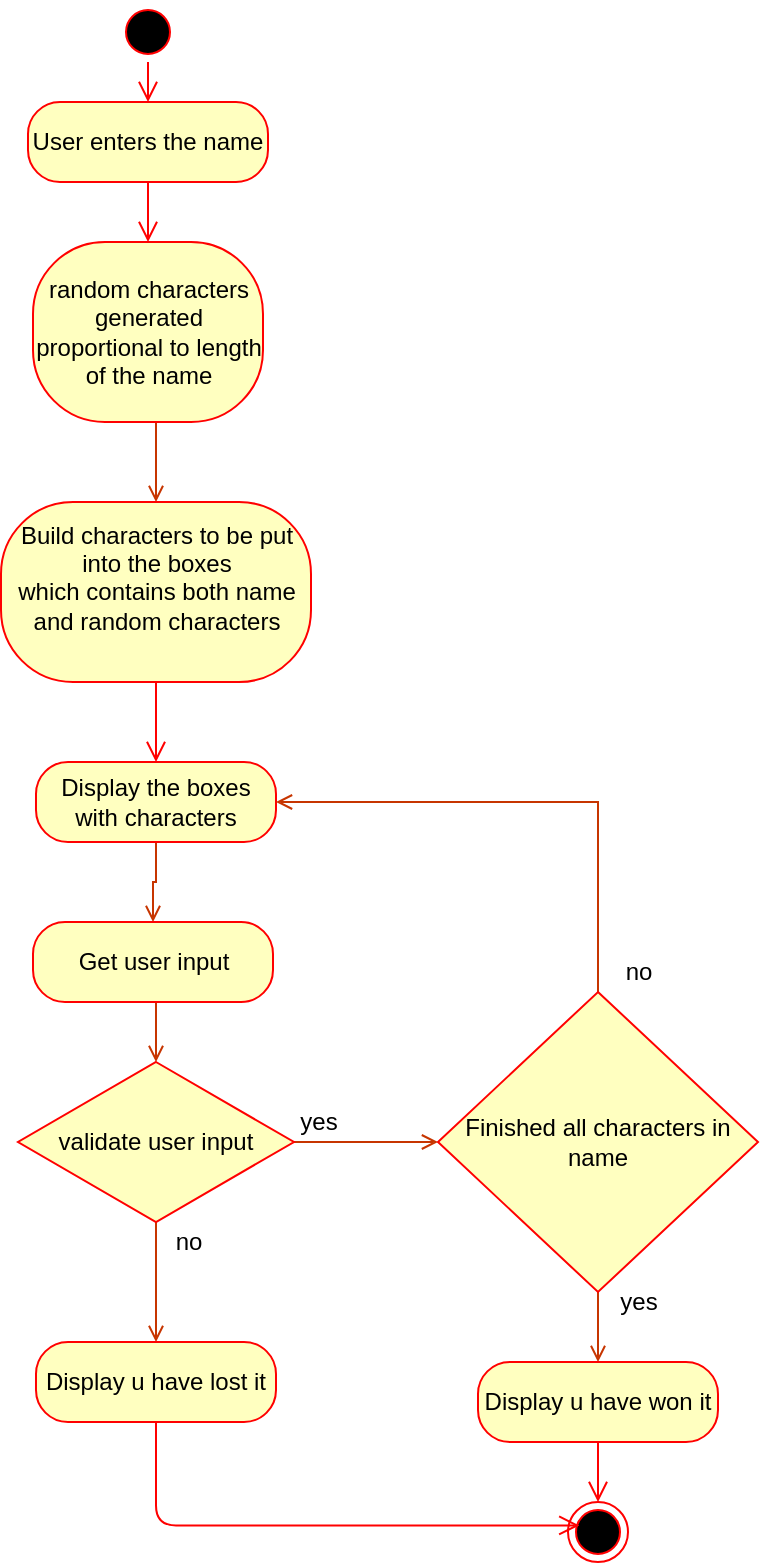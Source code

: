 <mxfile version="14.6.1" type="device"><diagram name="Page-1" id="0783ab3e-0a74-02c8-0abd-f7b4e66b4bec"><mxGraphModel dx="1021" dy="529" grid="1" gridSize="10" guides="1" tooltips="1" connect="1" arrows="1" fold="1" page="1" pageScale="1" pageWidth="850" pageHeight="1100" background="#ffffff" math="0" shadow="0"><root><mxCell id="0"/><mxCell id="1" parent="0"/><mxCell id="WA7BRBmdzLXhow86psZE-4" value="" style="ellipse;html=1;shape=startState;fillColor=#000000;strokeColor=#ff0000;" vertex="1" parent="1"><mxGeometry x="360" y="180" width="30" height="30" as="geometry"/></mxCell><mxCell id="WA7BRBmdzLXhow86psZE-5" value="" style="edgeStyle=orthogonalEdgeStyle;html=1;verticalAlign=bottom;endArrow=open;endSize=8;strokeColor=#ff0000;entryX=0.5;entryY=0;entryDx=0;entryDy=0;" edge="1" source="WA7BRBmdzLXhow86psZE-4" parent="1" target="WA7BRBmdzLXhow86psZE-6"><mxGeometry relative="1" as="geometry"><mxPoint x="375" y="260" as="targetPoint"/></mxGeometry></mxCell><mxCell id="WA7BRBmdzLXhow86psZE-6" value="&lt;div&gt;User enters the name&lt;/div&gt;" style="rounded=1;whiteSpace=wrap;html=1;arcSize=40;fontColor=#000000;fillColor=#ffffc0;strokeColor=#ff0000;" vertex="1" parent="1"><mxGeometry x="315" y="230" width="120" height="40" as="geometry"/></mxCell><mxCell id="WA7BRBmdzLXhow86psZE-7" value="" style="edgeStyle=orthogonalEdgeStyle;html=1;verticalAlign=bottom;endArrow=open;endSize=8;strokeColor=#ff0000;entryX=0.5;entryY=0;entryDx=0;entryDy=0;" edge="1" source="WA7BRBmdzLXhow86psZE-6" parent="1" target="WA7BRBmdzLXhow86psZE-8"><mxGeometry relative="1" as="geometry"><mxPoint x="375" y="360" as="targetPoint"/></mxGeometry></mxCell><mxCell id="WA7BRBmdzLXhow86psZE-12" style="edgeStyle=orthogonalEdgeStyle;rounded=0;orthogonalLoop=1;jettySize=auto;html=1;entryX=0.5;entryY=0;entryDx=0;entryDy=0;fillColor=#fa6800;strokeColor=#C73500;endArrow=open;endFill=0;" edge="1" parent="1" source="WA7BRBmdzLXhow86psZE-8" target="WA7BRBmdzLXhow86psZE-10"><mxGeometry relative="1" as="geometry"><Array as="points"><mxPoint x="379" y="400"/><mxPoint x="379" y="400"/></Array></mxGeometry></mxCell><mxCell id="WA7BRBmdzLXhow86psZE-8" value="&lt;div&gt;random characters generated proportional to length of the name&lt;/div&gt;" style="rounded=1;whiteSpace=wrap;html=1;arcSize=40;fontColor=#000000;fillColor=#ffffc0;strokeColor=#ff0000;" vertex="1" parent="1"><mxGeometry x="317.5" y="300" width="115" height="90" as="geometry"/></mxCell><mxCell id="WA7BRBmdzLXhow86psZE-10" value="&lt;div&gt;Build characters to be put into the boxes&lt;/div&gt;&lt;div&gt;which contains both name and random characters &lt;br&gt;&lt;/div&gt;&lt;div&gt;&lt;br&gt;&lt;/div&gt;" style="rounded=1;whiteSpace=wrap;html=1;arcSize=40;fontColor=#000000;fillColor=#ffffc0;strokeColor=#ff0000;" vertex="1" parent="1"><mxGeometry x="301.5" y="430" width="155" height="90" as="geometry"/></mxCell><mxCell id="WA7BRBmdzLXhow86psZE-11" value="" style="edgeStyle=orthogonalEdgeStyle;html=1;verticalAlign=bottom;endArrow=open;endSize=8;strokeColor=#ff0000;entryX=0.5;entryY=0;entryDx=0;entryDy=0;" edge="1" source="WA7BRBmdzLXhow86psZE-10" parent="1" target="WA7BRBmdzLXhow86psZE-13"><mxGeometry relative="1" as="geometry"><mxPoint x="375" y="590" as="targetPoint"/></mxGeometry></mxCell><mxCell id="WA7BRBmdzLXhow86psZE-33" style="edgeStyle=orthogonalEdgeStyle;rounded=0;orthogonalLoop=1;jettySize=auto;html=1;entryX=0.5;entryY=0;entryDx=0;entryDy=0;endArrow=open;endFill=0;fillColor=#fa6800;strokeColor=#C73500;" edge="1" parent="1" source="WA7BRBmdzLXhow86psZE-13" target="WA7BRBmdzLXhow86psZE-15"><mxGeometry relative="1" as="geometry"/></mxCell><mxCell id="WA7BRBmdzLXhow86psZE-13" value="Display the boxes with characters " style="rounded=1;whiteSpace=wrap;html=1;arcSize=40;fontColor=#000000;fillColor=#ffffc0;strokeColor=#ff0000;" vertex="1" parent="1"><mxGeometry x="319" y="560" width="120" height="40" as="geometry"/></mxCell><mxCell id="WA7BRBmdzLXhow86psZE-34" style="edgeStyle=orthogonalEdgeStyle;rounded=0;orthogonalLoop=1;jettySize=auto;html=1;exitX=0.5;exitY=1;exitDx=0;exitDy=0;entryX=0.5;entryY=0;entryDx=0;entryDy=0;endArrow=open;endFill=0;fillColor=#fa6800;strokeColor=#C73500;" edge="1" parent="1" source="WA7BRBmdzLXhow86psZE-15" target="WA7BRBmdzLXhow86psZE-18"><mxGeometry relative="1" as="geometry"/></mxCell><mxCell id="WA7BRBmdzLXhow86psZE-15" value="&lt;div&gt;Get user input&lt;/div&gt;" style="rounded=1;whiteSpace=wrap;html=1;arcSize=40;fontColor=#000000;fillColor=#ffffc0;strokeColor=#ff0000;" vertex="1" parent="1"><mxGeometry x="317.5" y="640" width="120" height="40" as="geometry"/></mxCell><mxCell id="WA7BRBmdzLXhow86psZE-28" style="edgeStyle=orthogonalEdgeStyle;rounded=0;orthogonalLoop=1;jettySize=auto;html=1;entryX=0;entryY=0.5;entryDx=0;entryDy=0;endArrow=open;endFill=0;fillColor=#fa6800;strokeColor=#C73500;" edge="1" parent="1" source="WA7BRBmdzLXhow86psZE-18" target="WA7BRBmdzLXhow86psZE-25"><mxGeometry relative="1" as="geometry"/></mxCell><mxCell id="WA7BRBmdzLXhow86psZE-42" style="edgeStyle=orthogonalEdgeStyle;rounded=0;orthogonalLoop=1;jettySize=auto;html=1;endArrow=open;endFill=0;entryX=0.5;entryY=0;entryDx=0;entryDy=0;fillColor=#fa6800;strokeColor=#C73500;" edge="1" parent="1" source="WA7BRBmdzLXhow86psZE-18" target="WA7BRBmdzLXhow86psZE-45"><mxGeometry relative="1" as="geometry"><mxPoint x="378" y="830" as="targetPoint"/></mxGeometry></mxCell><mxCell id="WA7BRBmdzLXhow86psZE-18" value="validate user input" style="rhombus;whiteSpace=wrap;html=1;fillColor=#ffffc0;strokeColor=#ff0000;" vertex="1" parent="1"><mxGeometry x="310" y="710" width="138" height="80" as="geometry"/></mxCell><mxCell id="WA7BRBmdzLXhow86psZE-31" style="edgeStyle=orthogonalEdgeStyle;rounded=0;orthogonalLoop=1;jettySize=auto;html=1;endArrow=open;endFill=0;entryX=1;entryY=0.5;entryDx=0;entryDy=0;fillColor=#fa6800;strokeColor=#C73500;" edge="1" parent="1" source="WA7BRBmdzLXhow86psZE-25" target="WA7BRBmdzLXhow86psZE-13"><mxGeometry relative="1" as="geometry"><mxPoint x="600" y="570" as="targetPoint"/><Array as="points"><mxPoint x="600" y="580"/></Array></mxGeometry></mxCell><mxCell id="WA7BRBmdzLXhow86psZE-36" style="edgeStyle=orthogonalEdgeStyle;rounded=0;orthogonalLoop=1;jettySize=auto;html=1;exitX=0.5;exitY=1;exitDx=0;exitDy=0;endArrow=open;endFill=0;fillColor=#fa6800;strokeColor=#C73500;" edge="1" parent="1" source="WA7BRBmdzLXhow86psZE-25" target="WA7BRBmdzLXhow86psZE-37"><mxGeometry relative="1" as="geometry"><mxPoint x="600" y="880" as="targetPoint"/></mxGeometry></mxCell><mxCell id="WA7BRBmdzLXhow86psZE-25" value="&lt;div&gt;Finished all characters in name&lt;/div&gt;" style="rhombus;whiteSpace=wrap;html=1;fillColor=#ffffc0;strokeColor=#ff0000;" vertex="1" parent="1"><mxGeometry x="520" y="675" width="160" height="150" as="geometry"/></mxCell><mxCell id="WA7BRBmdzLXhow86psZE-29" value="&lt;div&gt;yes&lt;/div&gt;" style="text;html=1;align=center;verticalAlign=middle;resizable=0;points=[];autosize=1;strokeColor=none;" vertex="1" parent="1"><mxGeometry x="445" y="730" width="30" height="20" as="geometry"/></mxCell><mxCell id="WA7BRBmdzLXhow86psZE-32" value="no" style="text;html=1;align=center;verticalAlign=middle;resizable=0;points=[];autosize=1;strokeColor=none;" vertex="1" parent="1"><mxGeometry x="605" y="655" width="30" height="20" as="geometry"/></mxCell><mxCell id="WA7BRBmdzLXhow86psZE-37" value="Display u have won it" style="rounded=1;whiteSpace=wrap;html=1;arcSize=40;fontColor=#000000;fillColor=#ffffc0;strokeColor=#ff0000;" vertex="1" parent="1"><mxGeometry x="540" y="860" width="120" height="40" as="geometry"/></mxCell><mxCell id="WA7BRBmdzLXhow86psZE-38" value="" style="edgeStyle=orthogonalEdgeStyle;html=1;verticalAlign=bottom;endArrow=open;endSize=8;strokeColor=#ff0000;entryX=0.5;entryY=0;entryDx=0;entryDy=0;" edge="1" source="WA7BRBmdzLXhow86psZE-37" parent="1" target="WA7BRBmdzLXhow86psZE-40"><mxGeometry relative="1" as="geometry"><mxPoint x="600" y="950" as="targetPoint"/></mxGeometry></mxCell><mxCell id="WA7BRBmdzLXhow86psZE-40" value="" style="ellipse;html=1;shape=endState;fillColor=#000000;strokeColor=#ff0000;" vertex="1" parent="1"><mxGeometry x="585" y="930" width="30" height="30" as="geometry"/></mxCell><mxCell id="WA7BRBmdzLXhow86psZE-43" value="&lt;div&gt;no&lt;/div&gt;" style="text;html=1;align=center;verticalAlign=middle;resizable=0;points=[];autosize=1;strokeColor=none;" vertex="1" parent="1"><mxGeometry x="380" y="790" width="30" height="20" as="geometry"/></mxCell><mxCell id="WA7BRBmdzLXhow86psZE-44" value="yes" style="text;html=1;align=center;verticalAlign=middle;resizable=0;points=[];autosize=1;strokeColor=none;" vertex="1" parent="1"><mxGeometry x="605" y="820" width="30" height="20" as="geometry"/></mxCell><mxCell id="WA7BRBmdzLXhow86psZE-45" value="Display u have lost it" style="rounded=1;whiteSpace=wrap;html=1;arcSize=40;fontColor=#000000;fillColor=#ffffc0;strokeColor=#ff0000;" vertex="1" parent="1"><mxGeometry x="319" y="850" width="120" height="40" as="geometry"/></mxCell><mxCell id="WA7BRBmdzLXhow86psZE-46" value="" style="edgeStyle=orthogonalEdgeStyle;html=1;verticalAlign=bottom;endArrow=open;endSize=8;strokeColor=#ff0000;entryX=0.189;entryY=0.391;entryDx=0;entryDy=0;entryPerimeter=0;" edge="1" source="WA7BRBmdzLXhow86psZE-45" parent="1" target="WA7BRBmdzLXhow86psZE-40"><mxGeometry relative="1" as="geometry"><mxPoint x="379" y="940" as="targetPoint"/><Array as="points"><mxPoint x="379" y="942"/></Array></mxGeometry></mxCell></root></mxGraphModel></diagram></mxfile>